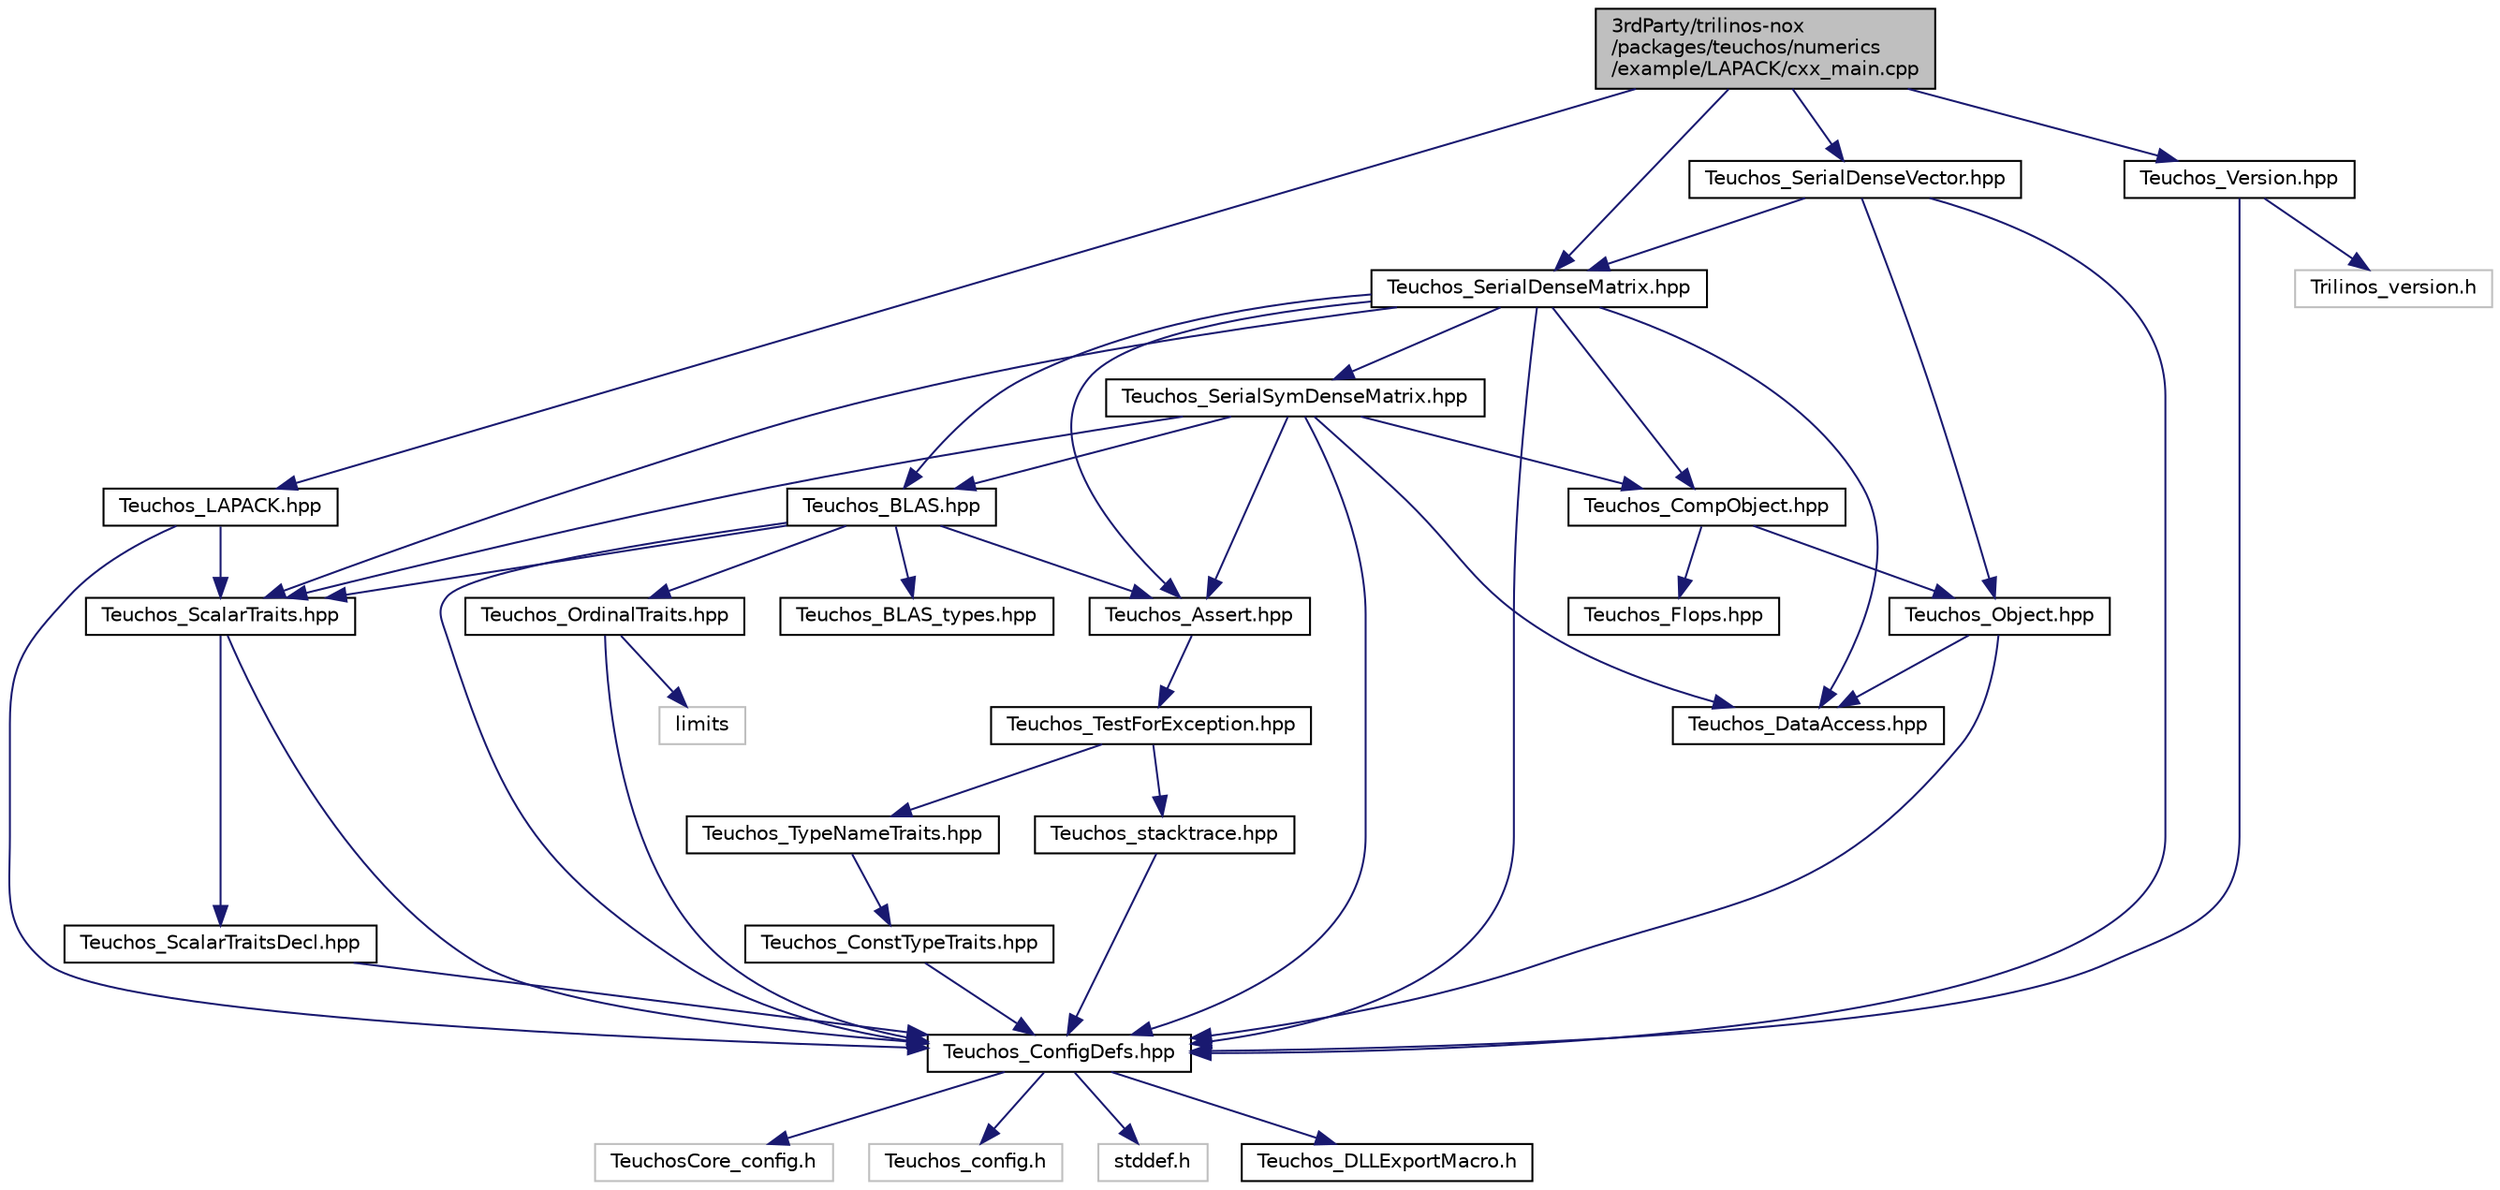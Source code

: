 digraph "3rdParty/trilinos-nox/packages/teuchos/numerics/example/LAPACK/cxx_main.cpp"
{
  edge [fontname="Helvetica",fontsize="10",labelfontname="Helvetica",labelfontsize="10"];
  node [fontname="Helvetica",fontsize="10",shape=record];
  Node0 [label="3rdParty/trilinos-nox\l/packages/teuchos/numerics\l/example/LAPACK/cxx_main.cpp",height=0.2,width=0.4,color="black", fillcolor="grey75", style="filled", fontcolor="black"];
  Node0 -> Node1 [color="midnightblue",fontsize="10",style="solid",fontname="Helvetica"];
  Node1 [label="Teuchos_LAPACK.hpp",height=0.2,width=0.4,color="black", fillcolor="white", style="filled",URL="$d8/d6c/_teuchos___l_a_p_a_c_k_8hpp.html",tooltip="Templated interface class to LAPACK routines. "];
  Node1 -> Node2 [color="midnightblue",fontsize="10",style="solid",fontname="Helvetica"];
  Node2 [label="Teuchos_ConfigDefs.hpp",height=0.2,width=0.4,color="black", fillcolor="white", style="filled",URL="$d5/d3c/_teuchos___config_defs_8hpp.html",tooltip="Teuchos header file which uses auto-configuration information to include necessary C++ headers..."];
  Node2 -> Node3 [color="midnightblue",fontsize="10",style="solid",fontname="Helvetica"];
  Node3 [label="TeuchosCore_config.h",height=0.2,width=0.4,color="grey75", fillcolor="white", style="filled"];
  Node2 -> Node4 [color="midnightblue",fontsize="10",style="solid",fontname="Helvetica"];
  Node4 [label="Teuchos_config.h",height=0.2,width=0.4,color="grey75", fillcolor="white", style="filled"];
  Node2 -> Node5 [color="midnightblue",fontsize="10",style="solid",fontname="Helvetica"];
  Node5 [label="stddef.h",height=0.2,width=0.4,color="grey75", fillcolor="white", style="filled"];
  Node2 -> Node6 [color="midnightblue",fontsize="10",style="solid",fontname="Helvetica"];
  Node6 [label="Teuchos_DLLExportMacro.h",height=0.2,width=0.4,color="black", fillcolor="white", style="filled",URL="$d2/dd7/_teuchos___d_l_l_export_macro_8h.html"];
  Node1 -> Node7 [color="midnightblue",fontsize="10",style="solid",fontname="Helvetica"];
  Node7 [label="Teuchos_ScalarTraits.hpp",height=0.2,width=0.4,color="black", fillcolor="white", style="filled",URL="$d2/d50/_teuchos___scalar_traits_8hpp.html",tooltip="Defines basic traits for the scalar field type. "];
  Node7 -> Node2 [color="midnightblue",fontsize="10",style="solid",fontname="Helvetica"];
  Node7 -> Node8 [color="midnightblue",fontsize="10",style="solid",fontname="Helvetica"];
  Node8 [label="Teuchos_ScalarTraitsDecl.hpp",height=0.2,width=0.4,color="black", fillcolor="white", style="filled",URL="$d2/d8b/_teuchos___scalar_traits_decl_8hpp.html",tooltip="Declaration and default implementation for basic traits for the scalar field type. "];
  Node8 -> Node2 [color="midnightblue",fontsize="10",style="solid",fontname="Helvetica"];
  Node0 -> Node9 [color="midnightblue",fontsize="10",style="solid",fontname="Helvetica"];
  Node9 [label="Teuchos_SerialDenseMatrix.hpp",height=0.2,width=0.4,color="black", fillcolor="white", style="filled",URL="$d3/d68/_teuchos___serial_dense_matrix_8hpp.html",tooltip="Templated serial dense matrix class. "];
  Node9 -> Node10 [color="midnightblue",fontsize="10",style="solid",fontname="Helvetica"];
  Node10 [label="Teuchos_CompObject.hpp",height=0.2,width=0.4,color="black", fillcolor="white", style="filled",URL="$d9/d2e/_teuchos___comp_object_8hpp.html",tooltip="Object for storing data and providing functionality that is common to all computational classes..."];
  Node10 -> Node11 [color="midnightblue",fontsize="10",style="solid",fontname="Helvetica"];
  Node11 [label="Teuchos_Object.hpp",height=0.2,width=0.4,color="black", fillcolor="white", style="filled",URL="$df/db3/_teuchos___object_8hpp.html",tooltip="The base Teuchos object. "];
  Node11 -> Node2 [color="midnightblue",fontsize="10",style="solid",fontname="Helvetica"];
  Node11 -> Node12 [color="midnightblue",fontsize="10",style="solid",fontname="Helvetica"];
  Node12 [label="Teuchos_DataAccess.hpp",height=0.2,width=0.4,color="black", fillcolor="white", style="filled",URL="$de/d96/_teuchos___data_access_8hpp.html",tooltip="Teuchos::DataAccess Mode enumerable type. "];
  Node10 -> Node13 [color="midnightblue",fontsize="10",style="solid",fontname="Helvetica"];
  Node13 [label="Teuchos_Flops.hpp",height=0.2,width=0.4,color="black", fillcolor="white", style="filled",URL="$d3/dae/_teuchos___flops_8hpp.html",tooltip="Object for providing basic support and consistent interfaces for counting/reporting floating-point op..."];
  Node9 -> Node14 [color="midnightblue",fontsize="10",style="solid",fontname="Helvetica"];
  Node14 [label="Teuchos_BLAS.hpp",height=0.2,width=0.4,color="black", fillcolor="white", style="filled",URL="$d1/dd9/_teuchos___b_l_a_s_8hpp.html",tooltip="Templated interface class to BLAS routines. "];
  Node14 -> Node2 [color="midnightblue",fontsize="10",style="solid",fontname="Helvetica"];
  Node14 -> Node7 [color="midnightblue",fontsize="10",style="solid",fontname="Helvetica"];
  Node14 -> Node15 [color="midnightblue",fontsize="10",style="solid",fontname="Helvetica"];
  Node15 [label="Teuchos_OrdinalTraits.hpp",height=0.2,width=0.4,color="black", fillcolor="white", style="filled",URL="$d2/dc5/_teuchos___ordinal_traits_8hpp.html",tooltip="Defines basic traits for the ordinal field type. "];
  Node15 -> Node2 [color="midnightblue",fontsize="10",style="solid",fontname="Helvetica"];
  Node15 -> Node16 [color="midnightblue",fontsize="10",style="solid",fontname="Helvetica"];
  Node16 [label="limits",height=0.2,width=0.4,color="grey75", fillcolor="white", style="filled"];
  Node14 -> Node17 [color="midnightblue",fontsize="10",style="solid",fontname="Helvetica"];
  Node17 [label="Teuchos_BLAS_types.hpp",height=0.2,width=0.4,color="black", fillcolor="white", style="filled",URL="$d1/d30/_teuchos___b_l_a_s__types_8hpp.html",tooltip="Enumerated types for BLAS input characters. "];
  Node14 -> Node18 [color="midnightblue",fontsize="10",style="solid",fontname="Helvetica"];
  Node18 [label="Teuchos_Assert.hpp",height=0.2,width=0.4,color="black", fillcolor="white", style="filled",URL="$d1/d94/_teuchos___assert_8hpp.html"];
  Node18 -> Node19 [color="midnightblue",fontsize="10",style="solid",fontname="Helvetica"];
  Node19 [label="Teuchos_TestForException.hpp",height=0.2,width=0.4,color="black", fillcolor="white", style="filled",URL="$d5/d6b/_teuchos___test_for_exception_8hpp.html",tooltip="Standard test and throw macros. "];
  Node19 -> Node20 [color="midnightblue",fontsize="10",style="solid",fontname="Helvetica"];
  Node20 [label="Teuchos_TypeNameTraits.hpp",height=0.2,width=0.4,color="black", fillcolor="white", style="filled",URL="$dc/dc1/_teuchos___type_name_traits_8hpp.html",tooltip="Defines basic traits returning the name of a type in a portable and readable way. ..."];
  Node20 -> Node21 [color="midnightblue",fontsize="10",style="solid",fontname="Helvetica"];
  Node21 [label="Teuchos_ConstTypeTraits.hpp",height=0.2,width=0.4,color="black", fillcolor="white", style="filled",URL="$d1/db4/_teuchos___const_type_traits_8hpp.html"];
  Node21 -> Node2 [color="midnightblue",fontsize="10",style="solid",fontname="Helvetica"];
  Node19 -> Node22 [color="midnightblue",fontsize="10",style="solid",fontname="Helvetica"];
  Node22 [label="Teuchos_stacktrace.hpp",height=0.2,width=0.4,color="black", fillcolor="white", style="filled",URL="$dd/d97/_teuchos__stacktrace_8hpp.html",tooltip="Functions for returning stacktrace info (GCC only initially). "];
  Node22 -> Node2 [color="midnightblue",fontsize="10",style="solid",fontname="Helvetica"];
  Node9 -> Node7 [color="midnightblue",fontsize="10",style="solid",fontname="Helvetica"];
  Node9 -> Node12 [color="midnightblue",fontsize="10",style="solid",fontname="Helvetica"];
  Node9 -> Node2 [color="midnightblue",fontsize="10",style="solid",fontname="Helvetica"];
  Node9 -> Node18 [color="midnightblue",fontsize="10",style="solid",fontname="Helvetica"];
  Node9 -> Node23 [color="midnightblue",fontsize="10",style="solid",fontname="Helvetica"];
  Node23 [label="Teuchos_SerialSymDenseMatrix.hpp",height=0.2,width=0.4,color="black", fillcolor="white", style="filled",URL="$db/d6c/_teuchos___serial_sym_dense_matrix_8hpp.html",tooltip="Templated serial, dense, symmetric matrix class. "];
  Node23 -> Node10 [color="midnightblue",fontsize="10",style="solid",fontname="Helvetica"];
  Node23 -> Node14 [color="midnightblue",fontsize="10",style="solid",fontname="Helvetica"];
  Node23 -> Node7 [color="midnightblue",fontsize="10",style="solid",fontname="Helvetica"];
  Node23 -> Node12 [color="midnightblue",fontsize="10",style="solid",fontname="Helvetica"];
  Node23 -> Node2 [color="midnightblue",fontsize="10",style="solid",fontname="Helvetica"];
  Node23 -> Node18 [color="midnightblue",fontsize="10",style="solid",fontname="Helvetica"];
  Node0 -> Node24 [color="midnightblue",fontsize="10",style="solid",fontname="Helvetica"];
  Node24 [label="Teuchos_SerialDenseVector.hpp",height=0.2,width=0.4,color="black", fillcolor="white", style="filled",URL="$d7/db7/_teuchos___serial_dense_vector_8hpp.html",tooltip="Templated serial dense vector class. "];
  Node24 -> Node2 [color="midnightblue",fontsize="10",style="solid",fontname="Helvetica"];
  Node24 -> Node11 [color="midnightblue",fontsize="10",style="solid",fontname="Helvetica"];
  Node24 -> Node9 [color="midnightblue",fontsize="10",style="solid",fontname="Helvetica"];
  Node0 -> Node25 [color="midnightblue",fontsize="10",style="solid",fontname="Helvetica"];
  Node25 [label="Teuchos_Version.hpp",height=0.2,width=0.4,color="black", fillcolor="white", style="filled",URL="$da/de8/_teuchos___version_8hpp.html"];
  Node25 -> Node2 [color="midnightblue",fontsize="10",style="solid",fontname="Helvetica"];
  Node25 -> Node26 [color="midnightblue",fontsize="10",style="solid",fontname="Helvetica"];
  Node26 [label="Trilinos_version.h",height=0.2,width=0.4,color="grey75", fillcolor="white", style="filled"];
}
